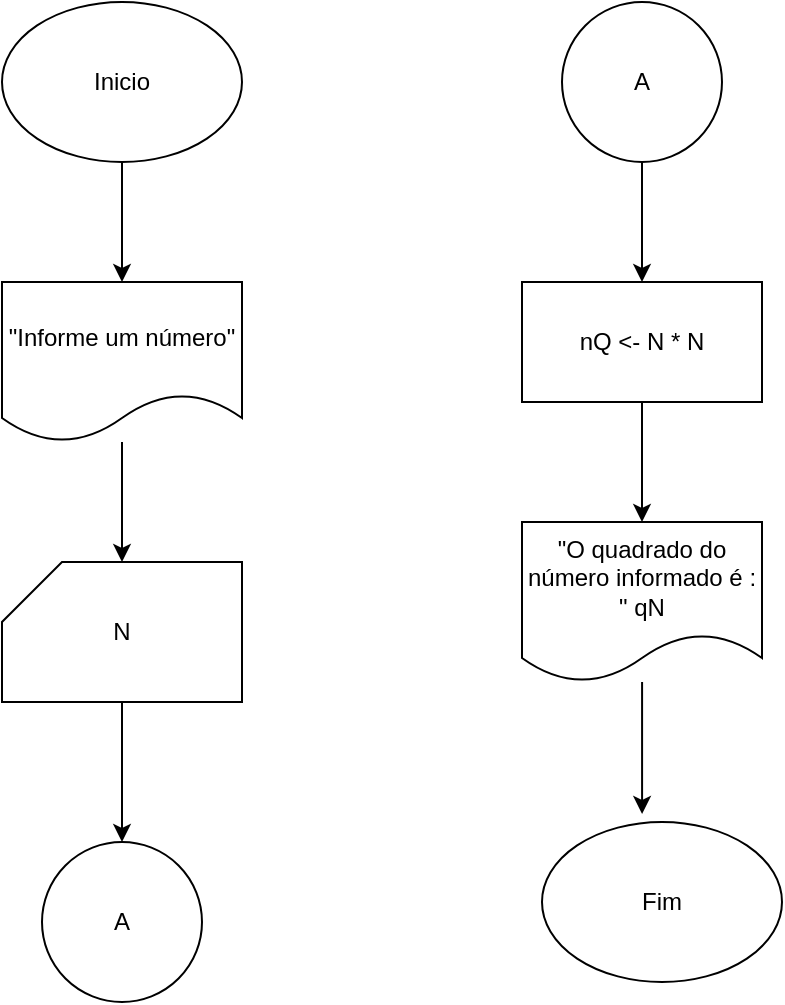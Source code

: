 <mxfile version="11.3.0" type="github" pages="1"><diagram id="zzqM18opUmGV7TJKdzZo" name="Page-1"><mxGraphModel dx="778" dy="441" grid="1" gridSize="10" guides="1" tooltips="1" connect="1" arrows="1" fold="1" page="1" pageScale="1" pageWidth="827" pageHeight="1169" math="0" shadow="0"><root><mxCell id="0"/><mxCell id="1" parent="0"/><mxCell id="9xsXpoXuvA27Ev8PFcC1-9" style="edgeStyle=orthogonalEdgeStyle;rounded=0;orthogonalLoop=1;jettySize=auto;html=1;entryX=0.5;entryY=0;entryDx=0;entryDy=0;" edge="1" parent="1" source="9xsXpoXuvA27Ev8PFcC1-1" target="9xsXpoXuvA27Ev8PFcC1-2"><mxGeometry relative="1" as="geometry"/></mxCell><mxCell id="9xsXpoXuvA27Ev8PFcC1-1" value="Inicio" style="ellipse;whiteSpace=wrap;html=1;" vertex="1" parent="1"><mxGeometry x="150" y="20" width="120" height="80" as="geometry"/></mxCell><mxCell id="9xsXpoXuvA27Ev8PFcC1-10" style="edgeStyle=orthogonalEdgeStyle;rounded=0;orthogonalLoop=1;jettySize=auto;html=1;entryX=0.5;entryY=0;entryDx=0;entryDy=0;entryPerimeter=0;" edge="1" parent="1" source="9xsXpoXuvA27Ev8PFcC1-2" target="9xsXpoXuvA27Ev8PFcC1-3"><mxGeometry relative="1" as="geometry"/></mxCell><mxCell id="9xsXpoXuvA27Ev8PFcC1-2" value="&quot;Informe um número&quot;" style="shape=document;whiteSpace=wrap;html=1;boundedLbl=1;" vertex="1" parent="1"><mxGeometry x="150" y="160" width="120" height="80" as="geometry"/></mxCell><mxCell id="9xsXpoXuvA27Ev8PFcC1-11" style="edgeStyle=orthogonalEdgeStyle;rounded=0;orthogonalLoop=1;jettySize=auto;html=1;entryX=0.5;entryY=0;entryDx=0;entryDy=0;" edge="1" parent="1" source="9xsXpoXuvA27Ev8PFcC1-3" target="9xsXpoXuvA27Ev8PFcC1-4"><mxGeometry relative="1" as="geometry"/></mxCell><mxCell id="9xsXpoXuvA27Ev8PFcC1-3" value="N" style="shape=card;whiteSpace=wrap;html=1;" vertex="1" parent="1"><mxGeometry x="150" y="300" width="120" height="70" as="geometry"/></mxCell><mxCell id="9xsXpoXuvA27Ev8PFcC1-4" value="A" style="ellipse;whiteSpace=wrap;html=1;aspect=fixed;" vertex="1" parent="1"><mxGeometry x="170" y="440" width="80" height="80" as="geometry"/></mxCell><mxCell id="9xsXpoXuvA27Ev8PFcC1-12" style="edgeStyle=orthogonalEdgeStyle;rounded=0;orthogonalLoop=1;jettySize=auto;html=1;entryX=0.5;entryY=0;entryDx=0;entryDy=0;" edge="1" parent="1" source="9xsXpoXuvA27Ev8PFcC1-5" target="9xsXpoXuvA27Ev8PFcC1-6"><mxGeometry relative="1" as="geometry"/></mxCell><mxCell id="9xsXpoXuvA27Ev8PFcC1-5" value="A" style="ellipse;whiteSpace=wrap;html=1;aspect=fixed;" vertex="1" parent="1"><mxGeometry x="430" y="20" width="80" height="80" as="geometry"/></mxCell><mxCell id="9xsXpoXuvA27Ev8PFcC1-13" style="edgeStyle=orthogonalEdgeStyle;rounded=0;orthogonalLoop=1;jettySize=auto;html=1;entryX=0.5;entryY=0;entryDx=0;entryDy=0;" edge="1" parent="1" source="9xsXpoXuvA27Ev8PFcC1-6" target="9xsXpoXuvA27Ev8PFcC1-7"><mxGeometry relative="1" as="geometry"/></mxCell><mxCell id="9xsXpoXuvA27Ev8PFcC1-6" value="nQ &amp;lt;- N * N" style="rounded=0;whiteSpace=wrap;html=1;" vertex="1" parent="1"><mxGeometry x="410" y="160" width="120" height="60" as="geometry"/></mxCell><mxCell id="9xsXpoXuvA27Ev8PFcC1-14" style="edgeStyle=orthogonalEdgeStyle;rounded=0;orthogonalLoop=1;jettySize=auto;html=1;entryX=0.417;entryY=-0.05;entryDx=0;entryDy=0;entryPerimeter=0;" edge="1" parent="1" source="9xsXpoXuvA27Ev8PFcC1-7" target="9xsXpoXuvA27Ev8PFcC1-8"><mxGeometry relative="1" as="geometry"/></mxCell><mxCell id="9xsXpoXuvA27Ev8PFcC1-7" value="&quot;O quadrado do número informado é : &quot; qN" style="shape=document;whiteSpace=wrap;html=1;boundedLbl=1;" vertex="1" parent="1"><mxGeometry x="410" y="280" width="120" height="80" as="geometry"/></mxCell><mxCell id="9xsXpoXuvA27Ev8PFcC1-8" value="Fim" style="ellipse;whiteSpace=wrap;html=1;" vertex="1" parent="1"><mxGeometry x="420" y="430" width="120" height="80" as="geometry"/></mxCell></root></mxGraphModel></diagram></mxfile>